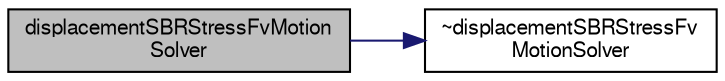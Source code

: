 digraph "displacementSBRStressFvMotionSolver"
{
  bgcolor="transparent";
  edge [fontname="FreeSans",fontsize="10",labelfontname="FreeSans",labelfontsize="10"];
  node [fontname="FreeSans",fontsize="10",shape=record];
  rankdir="LR";
  Node0 [label="displacementSBRStressFvMotion\lSolver",height=0.2,width=0.4,color="black", fillcolor="grey75", style="filled", fontcolor="black"];
  Node0 -> Node1 [color="midnightblue",fontsize="10",style="solid",fontname="FreeSans"];
  Node1 [label="~displacementSBRStressFv\lMotionSolver",height=0.2,width=0.4,color="black",URL="$a23330.html#a3d1a742f86db46ddddc9777683eba127",tooltip="Destructor. "];
}
